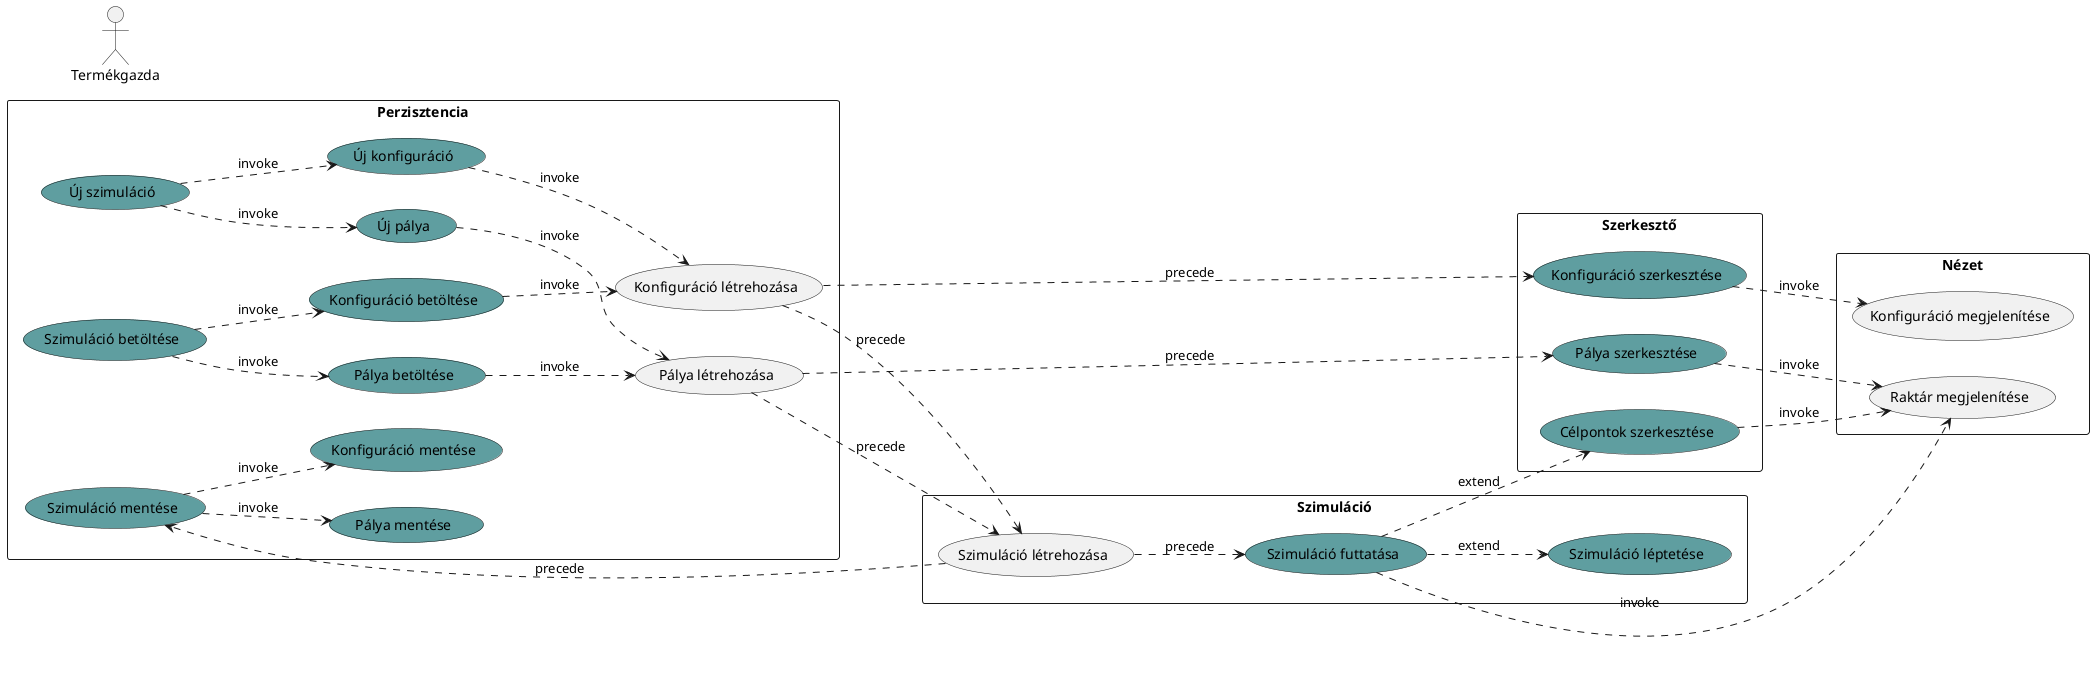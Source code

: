 @startuml usecase
left to right direction
skinparam monochrome false
actor U as "Termékgazda"
rectangle Szerkesztő {
    (Konfiguráció szerkesztése) #CadetBlue
    (Pálya szerkesztése) #CadetBlue
    (Célpontok szerkesztése) #CadetBlue
}

    
rectangle Perzisztencia {
    (Szimuláció betöltése) #CadetBlue
    (Szimuláció mentése) #CadetBlue
    (Új szimuláció) #CadetBlue
    
    (Konfiguráció betöltése) #CadetBlue
    (Konfiguráció mentése) #CadetBlue
    (Új konfiguráció) #CadetBlue

    (Pálya betöltése) #CadetBlue
    (Pálya mentése) #CadetBlue
    (Új pálya) #CadetBlue
    
    (Pálya létrehozása)
    (Konfiguráció létrehozása)





    (Szimuláció betöltése) .-> (Pálya betöltése) : invoke
    (Szimuláció betöltése) .-> (Konfiguráció betöltése) : invoke
    
    (Szimuláció mentése) .-> (Pálya mentése) : invoke
    (Szimuláció mentése) .-> (Konfiguráció mentése) : invoke
    
    (Új szimuláció) .-> (Új pálya) : invoke
    (Új szimuláció) .-> (Új konfiguráció) : invoke
    


    (Új pálya) .-> (Pálya létrehozása) : invoke
    (Pálya betöltése) .-> (Pálya létrehozása) : invoke
    
    (Új konfiguráció) .-> (Konfiguráció létrehozása) : invoke
    (Konfiguráció betöltése) .-> (Konfiguráció létrehozása) : invoke
}


rectangle Szimuláció {
    (Szimuláció létrehozása)
    (Szimuláció futtatása) #CadetBlue
    (Szimuláció léptetése) #CadetBlue
    


    (Szimuláció létrehozása) .-> (Szimuláció futtatása) : precede
    (Szimuláció létrehozása) .-> (Szimuláció mentése) : precede
    
    (Szimuláció futtatása) .-> (Célpontok szerkesztése) : extend
    (Szimuláció futtatása) .-> (Szimuláció léptetése) : extend



    
    (Pálya létrehozása) .-> (Szimuláció létrehozása) : precede
    (Konfiguráció létrehozása) .-> (Szimuláció létrehozása) : precede

    (Konfiguráció létrehozása) .-> (Konfiguráció szerkesztése) : precede
    (Pálya létrehozása) .-> (Pálya szerkesztése) : precede
}

rectangle Nézet {
    (Konfiguráció megjelenítése)
    (Raktár megjelenítése)


    (Szimuláció futtatása) .right-> (Raktár megjelenítése) : invoke
    
    (Konfiguráció szerkesztése) .-> (Konfiguráció megjelenítése) : invoke
    (Pálya szerkesztése) .-> (Raktár megjelenítése) : invoke
    (Célpontok szerkesztése) .-> (Raktár megjelenítése) : invoke
}


@enduml
